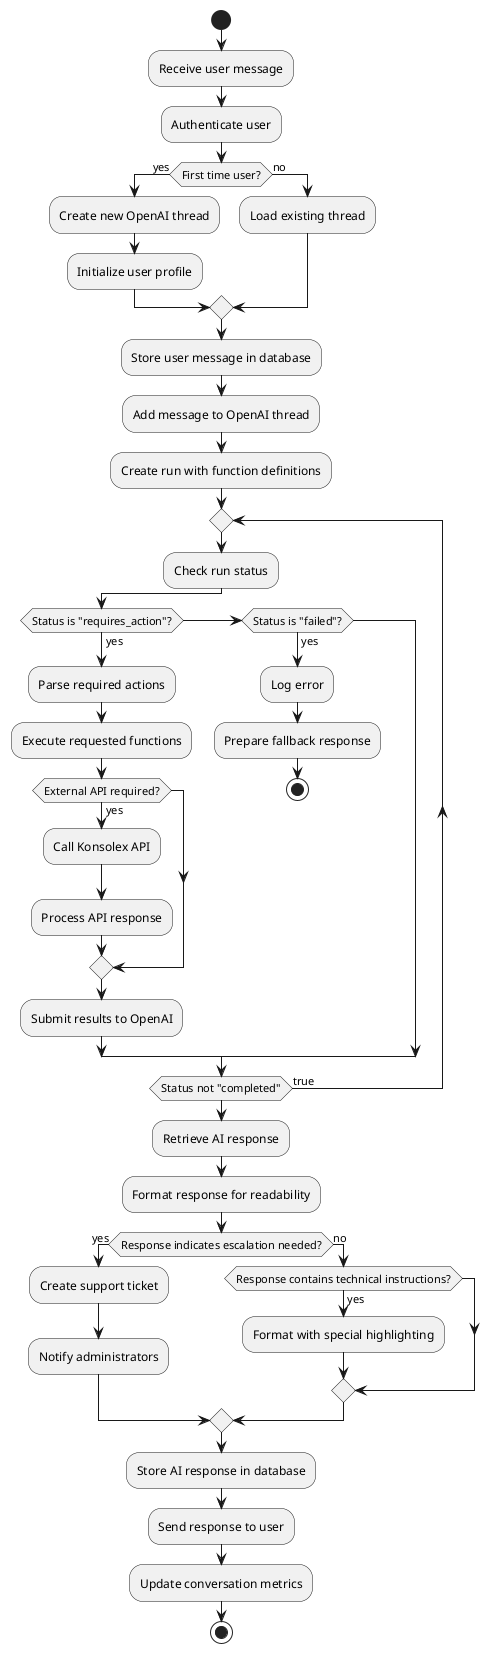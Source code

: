 @startuml Message Processing Activity Diagram

start

:Receive user message;
:Authenticate user;

if (First time user?) then (yes)
  :Create new OpenAI thread;
  :Initialize user profile;
else (no)
  :Load existing thread;
endif

:Store user message in database;

:Add message to OpenAI thread;
:Create run with function definitions;

repeat
  :Check run status;
  
  if (Status is "requires_action"?) then (yes)
    :Parse required actions;
    
    :Execute requested functions;
    
    if (External API required?) then (yes)
      :Call Konsolex API;
      :Process API response;
    endif
    
    :Submit results to OpenAI;
  else if (Status is "failed"?) then (yes)
    :Log error;
    :Prepare fallback response;
    stop
  endif
  
repeat while (Status not "completed") is (true)

:Retrieve AI response;

:Format response for readability;

if (Response indicates escalation needed?) then (yes)
  :Create support ticket;
  :Notify administrators;
else (no)
  if (Response contains technical instructions?) then (yes)
    :Format with special highlighting;
  endif
endif

:Store AI response in database;

:Send response to user;
:Update conversation metrics;

stop

@enduml

